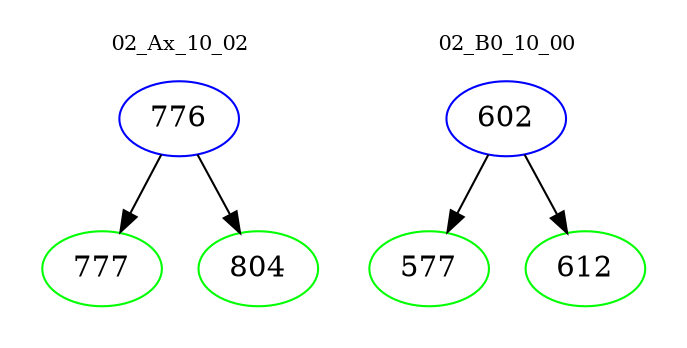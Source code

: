 digraph{
subgraph cluster_0 {
color = white
label = "02_Ax_10_02";
fontsize=10;
T0_776 [label="776", color="blue"]
T0_776 -> T0_777 [color="black"]
T0_777 [label="777", color="green"]
T0_776 -> T0_804 [color="black"]
T0_804 [label="804", color="green"]
}
subgraph cluster_1 {
color = white
label = "02_B0_10_00";
fontsize=10;
T1_602 [label="602", color="blue"]
T1_602 -> T1_577 [color="black"]
T1_577 [label="577", color="green"]
T1_602 -> T1_612 [color="black"]
T1_612 [label="612", color="green"]
}
}
